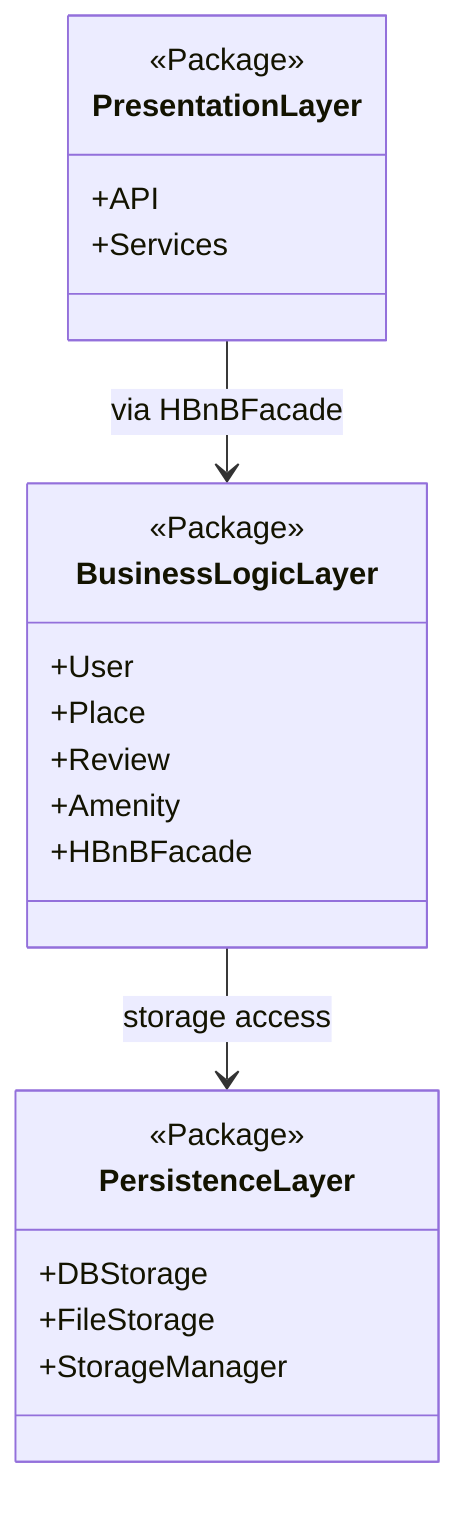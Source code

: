 classDiagram
    %% Packages
    class PresentationLayer {
        <<Package>>
        +API
        +Services
    }

    class BusinessLogicLayer {
        <<Package>>
        +User
        +Place
        +Review
        +Amenity
        +HBnBFacade
    }

    class PersistenceLayer {
        <<Package>>
        +DBStorage
        +FileStorage
        +StorageManager
    }

    %% Relations
    PresentationLayer --> BusinessLogicLayer : via HBnBFacade
    BusinessLogicLayer --> PersistenceLayer : storage access